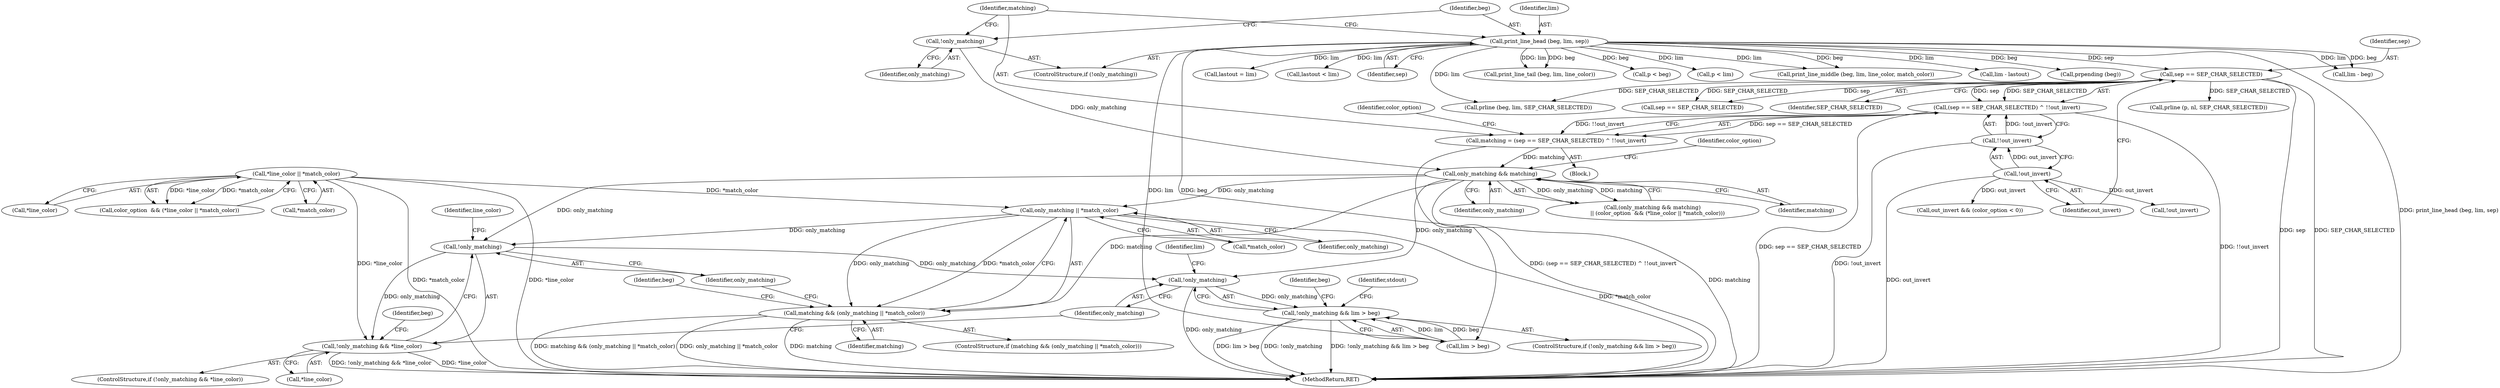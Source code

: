 digraph "0_savannah_8fcf61523644df42e1905c81bed26838e0b04f91@pointer" {
"1001041" [label="(Call,only_matching || *match_color)"];
"1001027" [label="(Call,only_matching && matching)"];
"1000979" [label="(Call,!only_matching)"];
"1000985" [label="(Call,matching = (sep == SEP_CHAR_SELECTED) ^ !!out_invert)"];
"1000987" [label="(Call,(sep == SEP_CHAR_SELECTED) ^ !!out_invert)"];
"1000988" [label="(Call,sep == SEP_CHAR_SELECTED)"];
"1000981" [label="(Call,print_line_head (beg, lim, sep))"];
"1000991" [label="(Call,!!out_invert)"];
"1000992" [label="(Call,!out_invert)"];
"1001032" [label="(Call,*line_color || *match_color)"];
"1001039" [label="(Call,matching && (only_matching || *match_color))"];
"1001054" [label="(Call,!only_matching)"];
"1001053" [label="(Call,!only_matching && *line_color)"];
"1001066" [label="(Call,!only_matching)"];
"1001065" [label="(Call,!only_matching && lim > beg)"];
"1001054" [label="(Call,!only_matching)"];
"1001119" [label="(Call,lim - lastout)"];
"1000981" [label="(Call,print_line_head (beg, lim, sep))"];
"1000993" [label="(Identifier,out_invert)"];
"1001174" [label="(Call,prpending (beg))"];
"1001040" [label="(Identifier,matching)"];
"1001038" [label="(ControlStructure,if (matching && (only_matching || *match_color)))"];
"1001052" [label="(ControlStructure,if (!only_matching && *line_color))"];
"1001056" [label="(Call,*line_color)"];
"1000980" [label="(Identifier,only_matching)"];
"1001028" [label="(Identifier,only_matching)"];
"1001281" [label="(Call,prline (p, nl, SEP_CHAR_SELECTED))"];
"1001074" [label="(Call,lim - beg)"];
"1001069" [label="(Identifier,lim)"];
"1001072" [label="(Identifier,beg)"];
"1001027" [label="(Call,only_matching && matching)"];
"1001064" [label="(ControlStructure,if (!only_matching && lim > beg))"];
"1001408" [label="(MethodReturn,RET)"];
"1000987" [label="(Call,(sep == SEP_CHAR_SELECTED) ^ !!out_invert)"];
"1001065" [label="(Call,!only_matching && lim > beg)"];
"1000989" [label="(Identifier,sep)"];
"1001033" [label="(Call,*line_color)"];
"1000991" [label="(Call,!!out_invert)"];
"1000992" [label="(Call,!out_invert)"];
"1001066" [label="(Call,!only_matching)"];
"1001057" [label="(Identifier,line_color)"];
"1001090" [label="(Call,lastout = lim)"];
"1001109" [label="(Call,lastout < lim)"];
"1001055" [label="(Identifier,only_matching)"];
"1001026" [label="(Call,(only_matching && matching)\n      || (color_option  && (*line_color || *match_color)))"];
"1001029" [label="(Identifier,matching)"];
"1000986" [label="(Identifier,matching)"];
"1000984" [label="(Identifier,sep)"];
"1000982" [label="(Identifier,beg)"];
"1001080" [label="(Identifier,stdout)"];
"1001032" [label="(Call,*line_color || *match_color)"];
"1001068" [label="(Call,lim > beg)"];
"1001042" [label="(Identifier,only_matching)"];
"1000978" [label="(ControlStructure,if (!only_matching))"];
"1001004" [label="(Call,out_invert && (color_option < 0))"];
"1001144" [label="(Call,!out_invert)"];
"1001030" [label="(Call,color_option  && (*line_color || *match_color))"];
"1001031" [label="(Identifier,color_option)"];
"1001053" [label="(Call,!only_matching && *line_color)"];
"1000983" [label="(Identifier,lim)"];
"1000974" [label="(Block,)"];
"1001041" [label="(Call,only_matching || *match_color)"];
"1000995" [label="(Identifier,color_option)"];
"1001060" [label="(Call,print_line_tail (beg, lim, line_color))"];
"1001228" [label="(Call,p < beg)"];
"1001035" [label="(Call,*match_color)"];
"1001046" [label="(Identifier,beg)"];
"1001303" [label="(Call,prline (beg, lim, SEP_CHAR_SELECTED))"];
"1001258" [label="(Call,p < lim)"];
"1001067" [label="(Identifier,only_matching)"];
"1000985" [label="(Call,matching = (sep == SEP_CHAR_SELECTED) ^ !!out_invert)"];
"1000988" [label="(Call,sep == SEP_CHAR_SELECTED)"];
"1000979" [label="(Call,!only_matching)"];
"1001043" [label="(Call,*match_color)"];
"1001047" [label="(Call,print_line_middle (beg, lim, line_color, match_color))"];
"1001001" [label="(Call,sep == SEP_CHAR_SELECTED)"];
"1001039" [label="(Call,matching && (only_matching || *match_color))"];
"1000990" [label="(Identifier,SEP_CHAR_SELECTED)"];
"1001059" [label="(Identifier,beg)"];
"1001041" -> "1001039"  [label="AST: "];
"1001041" -> "1001042"  [label="CFG: "];
"1001041" -> "1001043"  [label="CFG: "];
"1001042" -> "1001041"  [label="AST: "];
"1001043" -> "1001041"  [label="AST: "];
"1001039" -> "1001041"  [label="CFG: "];
"1001041" -> "1001408"  [label="DDG: *match_color"];
"1001041" -> "1001039"  [label="DDG: only_matching"];
"1001041" -> "1001039"  [label="DDG: *match_color"];
"1001027" -> "1001041"  [label="DDG: only_matching"];
"1001032" -> "1001041"  [label="DDG: *match_color"];
"1001041" -> "1001054"  [label="DDG: only_matching"];
"1001027" -> "1001026"  [label="AST: "];
"1001027" -> "1001028"  [label="CFG: "];
"1001027" -> "1001029"  [label="CFG: "];
"1001028" -> "1001027"  [label="AST: "];
"1001029" -> "1001027"  [label="AST: "];
"1001031" -> "1001027"  [label="CFG: "];
"1001026" -> "1001027"  [label="CFG: "];
"1001027" -> "1001408"  [label="DDG: matching"];
"1001027" -> "1001026"  [label="DDG: only_matching"];
"1001027" -> "1001026"  [label="DDG: matching"];
"1000979" -> "1001027"  [label="DDG: only_matching"];
"1000985" -> "1001027"  [label="DDG: matching"];
"1001027" -> "1001039"  [label="DDG: matching"];
"1001027" -> "1001054"  [label="DDG: only_matching"];
"1001027" -> "1001066"  [label="DDG: only_matching"];
"1000979" -> "1000978"  [label="AST: "];
"1000979" -> "1000980"  [label="CFG: "];
"1000980" -> "1000979"  [label="AST: "];
"1000982" -> "1000979"  [label="CFG: "];
"1000986" -> "1000979"  [label="CFG: "];
"1000985" -> "1000974"  [label="AST: "];
"1000985" -> "1000987"  [label="CFG: "];
"1000986" -> "1000985"  [label="AST: "];
"1000987" -> "1000985"  [label="AST: "];
"1000995" -> "1000985"  [label="CFG: "];
"1000985" -> "1001408"  [label="DDG: (sep == SEP_CHAR_SELECTED) ^ !!out_invert"];
"1000987" -> "1000985"  [label="DDG: sep == SEP_CHAR_SELECTED"];
"1000987" -> "1000985"  [label="DDG: !!out_invert"];
"1000987" -> "1000991"  [label="CFG: "];
"1000988" -> "1000987"  [label="AST: "];
"1000991" -> "1000987"  [label="AST: "];
"1000987" -> "1001408"  [label="DDG: sep == SEP_CHAR_SELECTED"];
"1000987" -> "1001408"  [label="DDG: !!out_invert"];
"1000988" -> "1000987"  [label="DDG: sep"];
"1000988" -> "1000987"  [label="DDG: SEP_CHAR_SELECTED"];
"1000991" -> "1000987"  [label="DDG: !out_invert"];
"1000988" -> "1000990"  [label="CFG: "];
"1000989" -> "1000988"  [label="AST: "];
"1000990" -> "1000988"  [label="AST: "];
"1000993" -> "1000988"  [label="CFG: "];
"1000988" -> "1001408"  [label="DDG: sep"];
"1000988" -> "1001408"  [label="DDG: SEP_CHAR_SELECTED"];
"1000981" -> "1000988"  [label="DDG: sep"];
"1000988" -> "1001001"  [label="DDG: sep"];
"1000988" -> "1001001"  [label="DDG: SEP_CHAR_SELECTED"];
"1000988" -> "1001281"  [label="DDG: SEP_CHAR_SELECTED"];
"1000988" -> "1001303"  [label="DDG: SEP_CHAR_SELECTED"];
"1000981" -> "1000978"  [label="AST: "];
"1000981" -> "1000984"  [label="CFG: "];
"1000982" -> "1000981"  [label="AST: "];
"1000983" -> "1000981"  [label="AST: "];
"1000984" -> "1000981"  [label="AST: "];
"1000986" -> "1000981"  [label="CFG: "];
"1000981" -> "1001408"  [label="DDG: print_line_head (beg, lim, sep)"];
"1000981" -> "1001047"  [label="DDG: beg"];
"1000981" -> "1001047"  [label="DDG: lim"];
"1000981" -> "1001060"  [label="DDG: beg"];
"1000981" -> "1001060"  [label="DDG: lim"];
"1000981" -> "1001068"  [label="DDG: lim"];
"1000981" -> "1001068"  [label="DDG: beg"];
"1000981" -> "1001074"  [label="DDG: lim"];
"1000981" -> "1001074"  [label="DDG: beg"];
"1000981" -> "1001090"  [label="DDG: lim"];
"1000981" -> "1001109"  [label="DDG: lim"];
"1000981" -> "1001119"  [label="DDG: lim"];
"1000981" -> "1001174"  [label="DDG: beg"];
"1000981" -> "1001228"  [label="DDG: beg"];
"1000981" -> "1001258"  [label="DDG: lim"];
"1000981" -> "1001303"  [label="DDG: lim"];
"1000991" -> "1000992"  [label="CFG: "];
"1000992" -> "1000991"  [label="AST: "];
"1000991" -> "1001408"  [label="DDG: !out_invert"];
"1000992" -> "1000991"  [label="DDG: out_invert"];
"1000992" -> "1000993"  [label="CFG: "];
"1000993" -> "1000992"  [label="AST: "];
"1000992" -> "1001408"  [label="DDG: out_invert"];
"1000992" -> "1001004"  [label="DDG: out_invert"];
"1000992" -> "1001144"  [label="DDG: out_invert"];
"1001032" -> "1001030"  [label="AST: "];
"1001032" -> "1001033"  [label="CFG: "];
"1001032" -> "1001035"  [label="CFG: "];
"1001033" -> "1001032"  [label="AST: "];
"1001035" -> "1001032"  [label="AST: "];
"1001030" -> "1001032"  [label="CFG: "];
"1001032" -> "1001408"  [label="DDG: *match_color"];
"1001032" -> "1001408"  [label="DDG: *line_color"];
"1001032" -> "1001030"  [label="DDG: *line_color"];
"1001032" -> "1001030"  [label="DDG: *match_color"];
"1001032" -> "1001053"  [label="DDG: *line_color"];
"1001039" -> "1001038"  [label="AST: "];
"1001039" -> "1001040"  [label="CFG: "];
"1001040" -> "1001039"  [label="AST: "];
"1001046" -> "1001039"  [label="CFG: "];
"1001055" -> "1001039"  [label="CFG: "];
"1001039" -> "1001408"  [label="DDG: only_matching || *match_color"];
"1001039" -> "1001408"  [label="DDG: matching"];
"1001039" -> "1001408"  [label="DDG: matching && (only_matching || *match_color)"];
"1001054" -> "1001053"  [label="AST: "];
"1001054" -> "1001055"  [label="CFG: "];
"1001055" -> "1001054"  [label="AST: "];
"1001057" -> "1001054"  [label="CFG: "];
"1001053" -> "1001054"  [label="CFG: "];
"1001054" -> "1001053"  [label="DDG: only_matching"];
"1001054" -> "1001066"  [label="DDG: only_matching"];
"1001053" -> "1001052"  [label="AST: "];
"1001053" -> "1001056"  [label="CFG: "];
"1001056" -> "1001053"  [label="AST: "];
"1001059" -> "1001053"  [label="CFG: "];
"1001067" -> "1001053"  [label="CFG: "];
"1001053" -> "1001408"  [label="DDG: *line_color"];
"1001053" -> "1001408"  [label="DDG: !only_matching && *line_color"];
"1001066" -> "1001065"  [label="AST: "];
"1001066" -> "1001067"  [label="CFG: "];
"1001067" -> "1001066"  [label="AST: "];
"1001069" -> "1001066"  [label="CFG: "];
"1001065" -> "1001066"  [label="CFG: "];
"1001066" -> "1001408"  [label="DDG: only_matching"];
"1001066" -> "1001065"  [label="DDG: only_matching"];
"1001065" -> "1001064"  [label="AST: "];
"1001065" -> "1001068"  [label="CFG: "];
"1001068" -> "1001065"  [label="AST: "];
"1001072" -> "1001065"  [label="CFG: "];
"1001080" -> "1001065"  [label="CFG: "];
"1001065" -> "1001408"  [label="DDG: !only_matching"];
"1001065" -> "1001408"  [label="DDG: !only_matching && lim > beg"];
"1001065" -> "1001408"  [label="DDG: lim > beg"];
"1001068" -> "1001065"  [label="DDG: lim"];
"1001068" -> "1001065"  [label="DDG: beg"];
}
